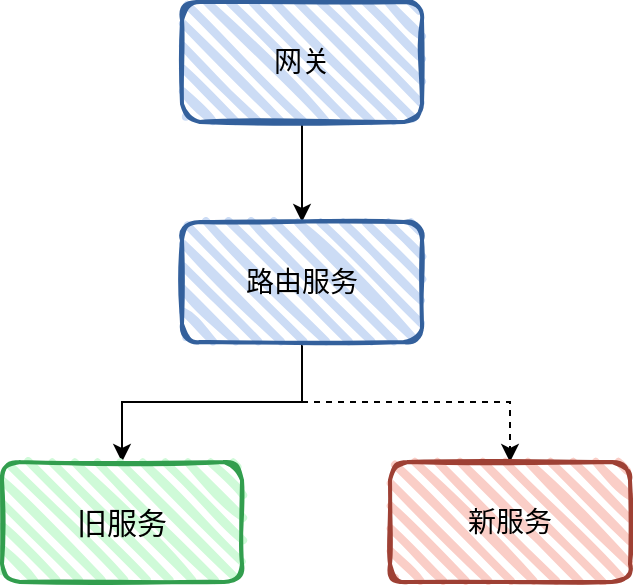 <mxfile version="20.8.11" type="github">
  <diagram id="q9V0a5muKVpJxnvX1E8P" name="第 1 页">
    <mxGraphModel dx="853" dy="546" grid="0" gridSize="10" guides="1" tooltips="1" connect="1" arrows="1" fold="1" page="1" pageScale="1" pageWidth="827" pageHeight="1169" math="0" shadow="0">
      <root>
        <mxCell id="0" />
        <mxCell id="1" parent="0" />
        <mxCell id="DYQuNRCOeBw9W_rcUtsJ-5" style="edgeStyle=orthogonalEdgeStyle;rounded=0;orthogonalLoop=1;jettySize=auto;html=1;exitX=0.5;exitY=1;exitDx=0;exitDy=0;entryX=0.5;entryY=0;entryDx=0;entryDy=0;fontSize=14;" edge="1" parent="1" source="DYQuNRCOeBw9W_rcUtsJ-1" target="DYQuNRCOeBw9W_rcUtsJ-2">
          <mxGeometry relative="1" as="geometry" />
        </mxCell>
        <mxCell id="DYQuNRCOeBw9W_rcUtsJ-1" value="网关" style="rounded=1;whiteSpace=wrap;html=1;strokeWidth=2;fillWeight=4;hachureGap=8;hachureAngle=45;fillColor=#CCDCF5;sketch=1;strokeColor=#33609C;fontSize=14;" vertex="1" parent="1">
          <mxGeometry x="250" y="290" width="120" height="60" as="geometry" />
        </mxCell>
        <mxCell id="DYQuNRCOeBw9W_rcUtsJ-6" style="edgeStyle=orthogonalEdgeStyle;rounded=0;orthogonalLoop=1;jettySize=auto;html=1;exitX=0.5;exitY=1;exitDx=0;exitDy=0;fontSize=14;" edge="1" parent="1" source="DYQuNRCOeBw9W_rcUtsJ-2" target="DYQuNRCOeBw9W_rcUtsJ-3">
          <mxGeometry relative="1" as="geometry" />
        </mxCell>
        <mxCell id="DYQuNRCOeBw9W_rcUtsJ-7" style="edgeStyle=orthogonalEdgeStyle;rounded=0;orthogonalLoop=1;jettySize=auto;html=1;exitX=0.5;exitY=1;exitDx=0;exitDy=0;fontSize=14;dashed=1;" edge="1" parent="1" source="DYQuNRCOeBw9W_rcUtsJ-2" target="DYQuNRCOeBw9W_rcUtsJ-4">
          <mxGeometry relative="1" as="geometry" />
        </mxCell>
        <mxCell id="DYQuNRCOeBw9W_rcUtsJ-2" value="路由服务" style="rounded=1;whiteSpace=wrap;html=1;strokeWidth=2;fillWeight=4;hachureGap=8;hachureAngle=45;fillColor=#CCDCF5;sketch=1;strokeColor=#33609C;fontSize=14;" vertex="1" parent="1">
          <mxGeometry x="250" y="400" width="120" height="60" as="geometry" />
        </mxCell>
        <mxCell id="DYQuNRCOeBw9W_rcUtsJ-3" value="旧服务" style="rounded=1;whiteSpace=wrap;html=1;strokeWidth=2;fillWeight=4;hachureGap=8;hachureAngle=45;fillColor=#CFFAD8;sketch=1;strokeColor=#329E4E;fontSize=15;" vertex="1" parent="1">
          <mxGeometry x="160" y="520" width="120" height="60" as="geometry" />
        </mxCell>
        <mxCell id="DYQuNRCOeBw9W_rcUtsJ-4" value="新服务" style="rounded=1;whiteSpace=wrap;html=1;strokeWidth=2;fillWeight=4;hachureGap=8;hachureAngle=45;fillColor=#FACEC7;sketch=1;strokeColor=#9E4034;fontSize=14;" vertex="1" parent="1">
          <mxGeometry x="354" y="520" width="120" height="60" as="geometry" />
        </mxCell>
      </root>
    </mxGraphModel>
  </diagram>
</mxfile>
